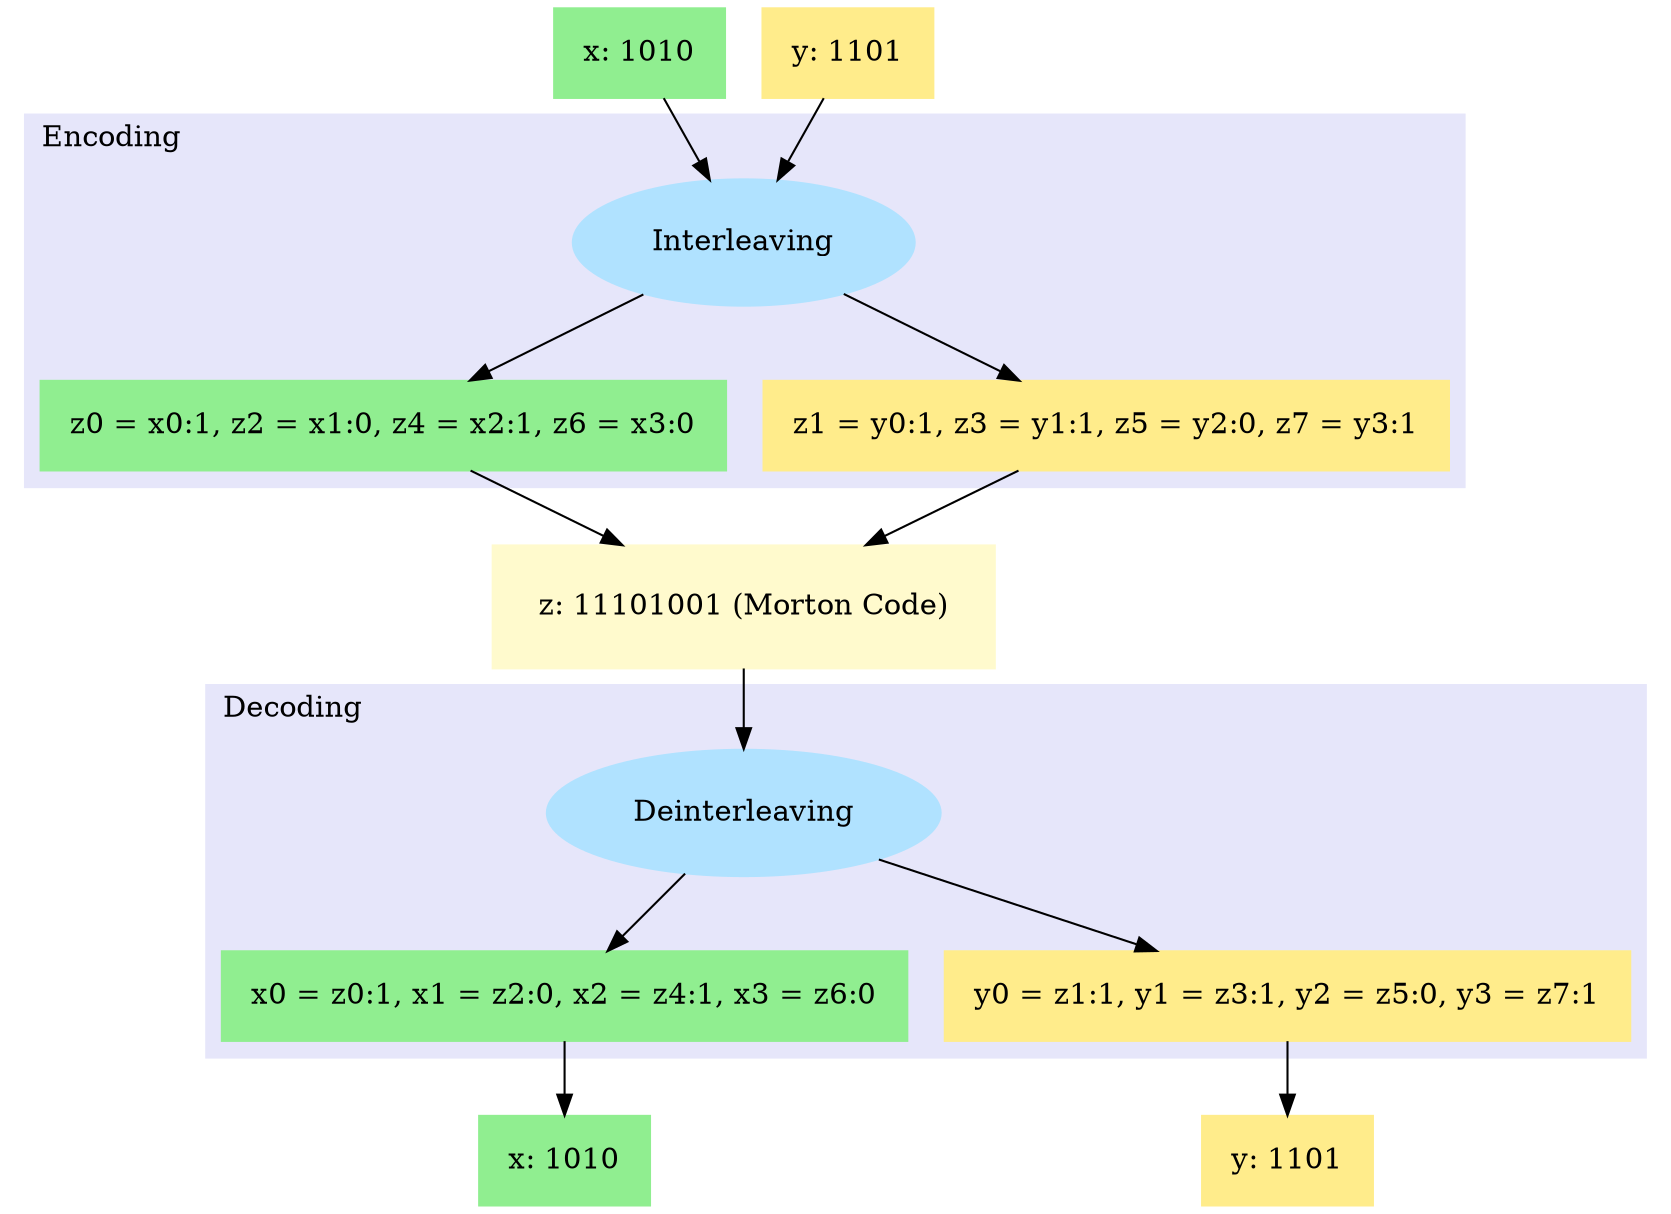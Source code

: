 digraph Morton {
    node [shape = rect, style = filled, margin = "0.2"];

    // Input nodes
    subgraph cluster_inputs {
    label = "Input";
    labelloc = "t";
    labeljust = "l";
    style = filled;
    color = azure2;

    x_in [label = "x: 1010", shape = rect, color = lightgreen, fontcolor = black];
    y_in [label = "y: 1101", shape = rect, color = lightgoldenrod1, fontcolor = black];
    }

    // Encoding process
    subgraph cluster_encoding {
    label = "Encoding";
    labelloc = "t";
    labeljust = "l";
    style = filled;
    color = lavender;

    interleave [label = "Interleaving", shape = ellipse, color = lightskyblue1, fontcolor = black];

    // Grouping interleaved bits for clarity
        x_bits [label = "z0 = x0:1, z2 = x1:0, z4 = x2:1, z6 = x3:0", shape = rect, color = lightgreen, fontcolor = black];
    y_bits [label = "z1 = y0:1, z3 = y1:1, z5 = y2:0, z7 = y3:1", shape = rect, color = lightgoldenrod1, fontcolor = black];
    }

    // Morton code result
    morton [label = "z: 11101001 (Morton Code)", shape = rect, style = filled, color = lemonchiffon, margin = "0.3", fontcolor = black];

    // Decoding process
    subgraph cluster_decoding {
    label = "Decoding";
    labelloc = "t";
    labeljust = "l";
    style = filled;
    color = lavender;

    deinterleave [label = "Deinterleaving", shape = ellipse, color = lightskyblue1, fontcolor = black];

    // Grouping deinterleaved bits for clarity
        x_bits_dec [label = "x0 = z0:1, x1 = z2:0, x2 = z4:1, x3 = z6:0", shape = rect, color = lightgreen, fontcolor = black];
    y_bits_dec [label = "y0 = z1:1, y1 = z3:1, y2 = z5:0, y3 = z7:1", shape = rect, color = lightgoldenrod1, fontcolor = black];
    }

    // Outputs
    x_out [label = "x: 1010", shape = rect, color = lightgreen, fontcolor = black];
    y_out [label = "y: 1101", shape = rect, color = lightgoldenrod1, fontcolor = black];

    // Edges for input to encoding
    x_in -> interleave;
    y_in -> interleave;

    // Interleave process to binary digits
    interleave -> x_bits;
    interleave -> y_bits;

    // Binary digits to Morton code
    x_bits -> morton;
    y_bits -> morton;

    // Morton code to decoding process
    morton -> deinterleave;

    // Deinterleaving process to binary digits
    deinterleave -> x_bits_dec;
    deinterleave -> y_bits_dec;

    // Binary digits to output
    x_bits_dec -> x_out;
    y_bits_dec -> y_out;

    // Rank settings for improved visualization
    {rank = same; x_in; y_in;}
    {rank = same; x_out; y_out;}
}
